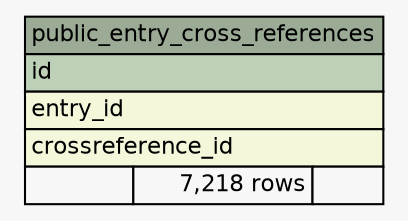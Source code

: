 // dot 2.36.0 on Linux 3.13.0-43-generic
// SchemaSpy rev 590
digraph "public_entry_cross_references" {
  graph [
    rankdir="RL"
    bgcolor="#f7f7f7"
    nodesep="0.18"
    ranksep="0.46"
    fontname="Helvetica"
    fontsize="11"
  ];
  node [
    fontname="Helvetica"
    fontsize="11"
    shape="plaintext"
  ];
  edge [
    arrowsize="0.8"
  ];
  "public_entry_cross_references" [
    label=<
    <TABLE BORDER="0" CELLBORDER="1" CELLSPACING="0" BGCOLOR="#ffffff">
      <TR><TD COLSPAN="3" BGCOLOR="#9bab96" ALIGN="CENTER">public_entry_cross_references</TD></TR>
      <TR><TD PORT="id" COLSPAN="3" BGCOLOR="#bed1b8" ALIGN="LEFT">id</TD></TR>
      <TR><TD PORT="entry_id" COLSPAN="3" BGCOLOR="#f4f7da" ALIGN="LEFT">entry_id</TD></TR>
      <TR><TD PORT="crossreference_id" COLSPAN="3" BGCOLOR="#f4f7da" ALIGN="LEFT">crossreference_id</TD></TR>
      <TR><TD ALIGN="LEFT" BGCOLOR="#f7f7f7">  </TD><TD ALIGN="RIGHT" BGCOLOR="#f7f7f7">7,218 rows</TD><TD ALIGN="RIGHT" BGCOLOR="#f7f7f7">  </TD></TR>
    </TABLE>>
    URL="tables/public_entry_cross_references.html"
    tooltip="public_entry_cross_references"
  ];
}
